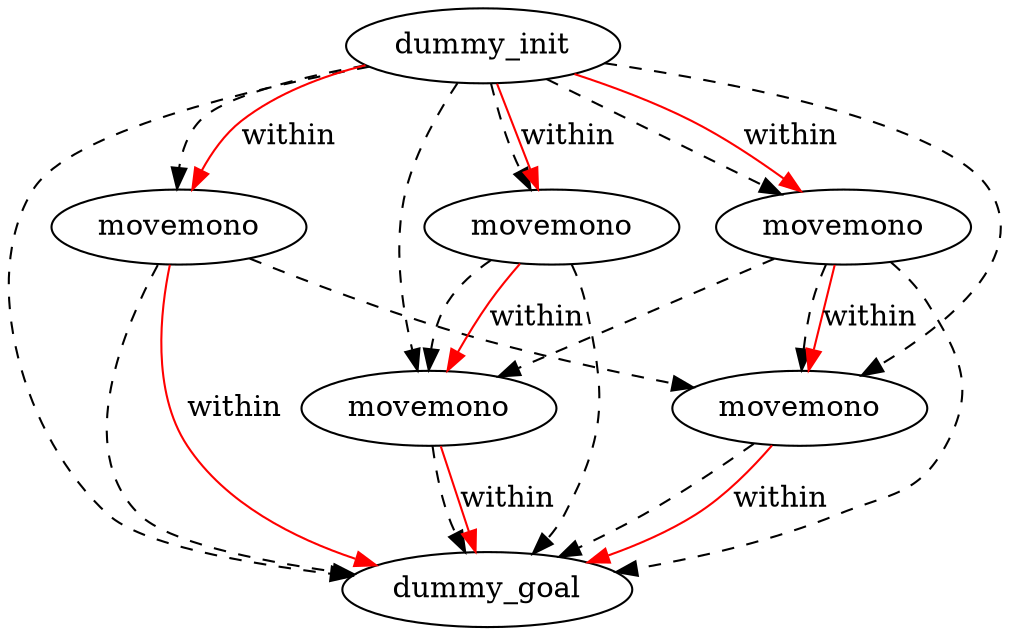 digraph {
	"4dbdad09-4a88-8e16-1d6f-f2653ec677ac" [label=dummy_init]
	"432cae42-c0a4-d2f2-2a2f-595bad8b0eed" [label=dummy_goal]
	"004f9f73-37d5-ee93-8583-ce814b6970b1" [label=movemono]
	"52611e93-783d-774c-c5e5-31e7d1080b08" [label=movemono]
	"a9137224-84ef-0d1a-f463-7e9bfb5052e3" [label=movemono]
	"c85d986f-e23c-6743-c090-35e6fcba7913" [label=movemono]
	"84bfdeb9-b097-2c23-88af-2dcc5e6c9598" [label=movemono]
	"004f9f73-37d5-ee93-8583-ce814b6970b1" -> "c85d986f-e23c-6743-c090-35e6fcba7913" [color=black style=dashed]
	"c85d986f-e23c-6743-c090-35e6fcba7913" -> "432cae42-c0a4-d2f2-2a2f-595bad8b0eed" [color=black style=dashed]
	"52611e93-783d-774c-c5e5-31e7d1080b08" -> "432cae42-c0a4-d2f2-2a2f-595bad8b0eed" [color=black style=dashed]
	"a9137224-84ef-0d1a-f463-7e9bfb5052e3" -> "432cae42-c0a4-d2f2-2a2f-595bad8b0eed" [color=black style=dashed]
	"a9137224-84ef-0d1a-f463-7e9bfb5052e3" -> "52611e93-783d-774c-c5e5-31e7d1080b08" [color=black style=dashed]
	"4dbdad09-4a88-8e16-1d6f-f2653ec677ac" -> "84bfdeb9-b097-2c23-88af-2dcc5e6c9598" [color=black style=dashed]
	"004f9f73-37d5-ee93-8583-ce814b6970b1" -> "432cae42-c0a4-d2f2-2a2f-595bad8b0eed" [color=black style=dashed]
	"4dbdad09-4a88-8e16-1d6f-f2653ec677ac" -> "432cae42-c0a4-d2f2-2a2f-595bad8b0eed" [color=black style=dashed]
	"4dbdad09-4a88-8e16-1d6f-f2653ec677ac" -> "004f9f73-37d5-ee93-8583-ce814b6970b1" [color=black style=dashed]
	"84bfdeb9-b097-2c23-88af-2dcc5e6c9598" -> "432cae42-c0a4-d2f2-2a2f-595bad8b0eed" [color=black style=dashed]
	"84bfdeb9-b097-2c23-88af-2dcc5e6c9598" -> "c85d986f-e23c-6743-c090-35e6fcba7913" [color=black style=dashed]
	"84bfdeb9-b097-2c23-88af-2dcc5e6c9598" -> "52611e93-783d-774c-c5e5-31e7d1080b08" [color=black style=dashed]
	"4dbdad09-4a88-8e16-1d6f-f2653ec677ac" -> "a9137224-84ef-0d1a-f463-7e9bfb5052e3" [color=black style=dashed]
	"4dbdad09-4a88-8e16-1d6f-f2653ec677ac" -> "52611e93-783d-774c-c5e5-31e7d1080b08" [color=black style=dashed]
	"4dbdad09-4a88-8e16-1d6f-f2653ec677ac" -> "c85d986f-e23c-6743-c090-35e6fcba7913" [color=black style=dashed]
	"a9137224-84ef-0d1a-f463-7e9bfb5052e3" -> "52611e93-783d-774c-c5e5-31e7d1080b08" [label=within color=red]
	"52611e93-783d-774c-c5e5-31e7d1080b08" -> "432cae42-c0a4-d2f2-2a2f-595bad8b0eed" [label=within color=red]
	"4dbdad09-4a88-8e16-1d6f-f2653ec677ac" -> "004f9f73-37d5-ee93-8583-ce814b6970b1" [label=within color=red]
	"004f9f73-37d5-ee93-8583-ce814b6970b1" -> "432cae42-c0a4-d2f2-2a2f-595bad8b0eed" [label=within color=red]
	"4dbdad09-4a88-8e16-1d6f-f2653ec677ac" -> "84bfdeb9-b097-2c23-88af-2dcc5e6c9598" [label=within color=red]
	"84bfdeb9-b097-2c23-88af-2dcc5e6c9598" -> "c85d986f-e23c-6743-c090-35e6fcba7913" [label=within color=red]
	"4dbdad09-4a88-8e16-1d6f-f2653ec677ac" -> "a9137224-84ef-0d1a-f463-7e9bfb5052e3" [label=within color=red]
	"c85d986f-e23c-6743-c090-35e6fcba7913" -> "432cae42-c0a4-d2f2-2a2f-595bad8b0eed" [label=within color=red]
}
